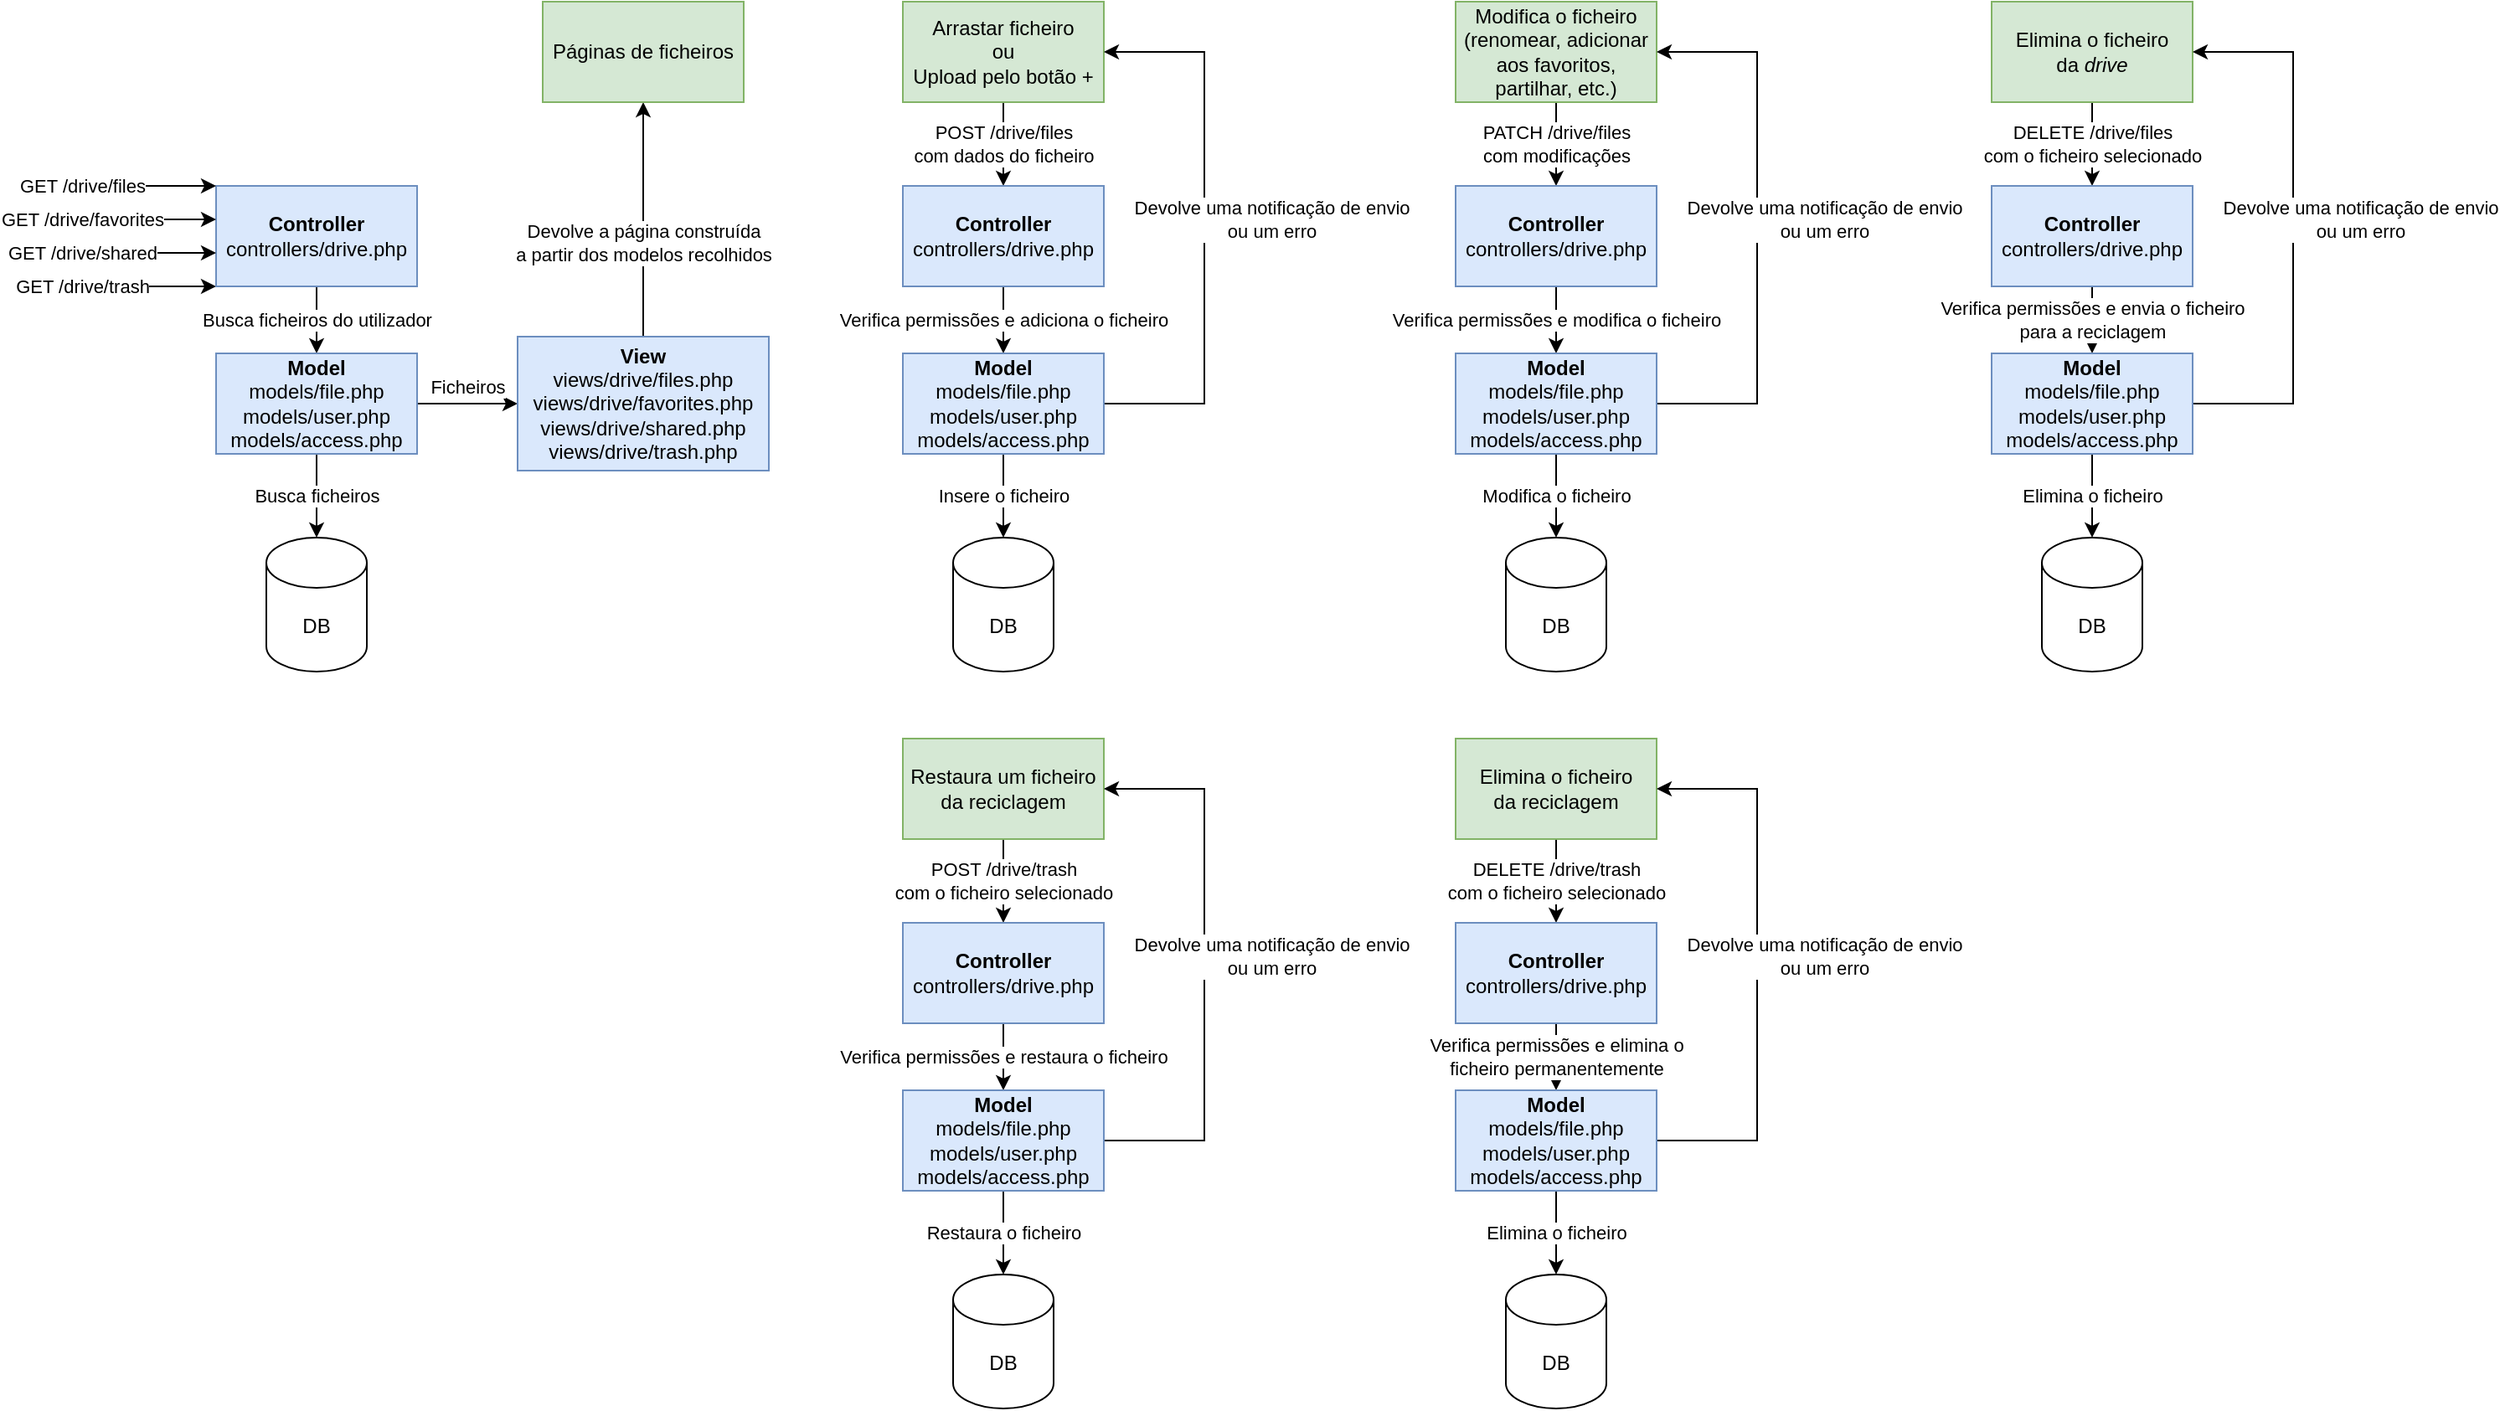 <mxfile version="16.2.2" type="device"><diagram id="f63h3hfk-DI_PFLd-nH0" name="Page-1"><mxGraphModel dx="2116" dy="1207" grid="1" gridSize="10" guides="1" tooltips="1" connect="1" arrows="1" fold="1" page="1" pageScale="1" pageWidth="1700" pageHeight="1100" math="0" shadow="0"><root><mxCell id="0"/><mxCell id="1" parent="0"/><mxCell id="7WD_b7WuQylbHmAeUIXa-3" value="GET /drive/trash" style="edgeStyle=orthogonalEdgeStyle;rounded=0;orthogonalLoop=1;jettySize=auto;html=1;exitX=0;exitY=1;exitDx=0;exitDy=0;startArrow=classic;startFill=1;endArrow=none;endFill=0;" parent="1" source="7WD_b7WuQylbHmAeUIXa-1" edge="1"><mxGeometry x="0.6" relative="1" as="geometry"><mxPoint x="140" y="360" as="targetPoint"/><Array as="points"><mxPoint x="220" y="360"/><mxPoint x="220" y="360"/></Array><mxPoint as="offset"/></mxGeometry></mxCell><mxCell id="7WD_b7WuQylbHmAeUIXa-8" value="Busca ficheiros do utilizador" style="edgeStyle=orthogonalEdgeStyle;rounded=0;orthogonalLoop=1;jettySize=auto;html=1;startArrow=none;startFill=0;endArrow=classic;endFill=1;" parent="1" source="7WD_b7WuQylbHmAeUIXa-1" target="7WD_b7WuQylbHmAeUIXa-7" edge="1"><mxGeometry relative="1" as="geometry"/></mxCell><mxCell id="7WD_b7WuQylbHmAeUIXa-1" value="&lt;div&gt;&lt;b&gt;Controller&lt;/b&gt;&lt;/div&gt;&lt;div&gt;controllers/drive.php&lt;br&gt;&lt;/div&gt;" style="rounded=0;whiteSpace=wrap;html=1;fillColor=#dae8fc;strokeColor=#6c8ebf;" parent="1" vertex="1"><mxGeometry x="240" y="300" width="120" height="60" as="geometry"/></mxCell><mxCell id="7WD_b7WuQylbHmAeUIXa-4" value="GET /drive/shared" style="edgeStyle=orthogonalEdgeStyle;rounded=0;orthogonalLoop=1;jettySize=auto;html=1;exitX=0;exitY=1;exitDx=0;exitDy=0;startArrow=classic;startFill=1;endArrow=none;endFill=0;" parent="1" edge="1"><mxGeometry x="0.6" relative="1" as="geometry"><mxPoint x="140" y="340" as="targetPoint"/><mxPoint x="240" y="340" as="sourcePoint"/><Array as="points"><mxPoint x="220" y="340"/><mxPoint x="220" y="340"/></Array><mxPoint as="offset"/></mxGeometry></mxCell><mxCell id="7WD_b7WuQylbHmAeUIXa-5" value="GET /drive/favorites" style="edgeStyle=orthogonalEdgeStyle;rounded=0;orthogonalLoop=1;jettySize=auto;html=1;exitX=0;exitY=1;exitDx=0;exitDy=0;startArrow=classic;startFill=1;endArrow=none;endFill=0;" parent="1" edge="1"><mxGeometry x="0.6" relative="1" as="geometry"><mxPoint x="140" y="320" as="targetPoint"/><mxPoint x="240" y="320" as="sourcePoint"/><Array as="points"><mxPoint x="220" y="320"/><mxPoint x="220" y="320"/></Array><mxPoint as="offset"/></mxGeometry></mxCell><mxCell id="7WD_b7WuQylbHmAeUIXa-6" value="GET /drive/files" style="edgeStyle=orthogonalEdgeStyle;rounded=0;orthogonalLoop=1;jettySize=auto;html=1;exitX=0;exitY=1;exitDx=0;exitDy=0;startArrow=classic;startFill=1;endArrow=none;endFill=0;" parent="1" edge="1"><mxGeometry x="0.6" relative="1" as="geometry"><mxPoint x="140" y="300" as="targetPoint"/><mxPoint x="240" y="300" as="sourcePoint"/><Array as="points"><mxPoint x="190" y="300"/><mxPoint x="190" y="300"/></Array><mxPoint as="offset"/></mxGeometry></mxCell><mxCell id="7WD_b7WuQylbHmAeUIXa-10" value="Ficheiros" style="edgeStyle=orthogonalEdgeStyle;rounded=0;orthogonalLoop=1;jettySize=auto;html=1;startArrow=none;startFill=0;endArrow=classic;endFill=1;" parent="1" source="7WD_b7WuQylbHmAeUIXa-7" target="7WD_b7WuQylbHmAeUIXa-9" edge="1"><mxGeometry y="10" relative="1" as="geometry"><mxPoint as="offset"/></mxGeometry></mxCell><mxCell id="7WD_b7WuQylbHmAeUIXa-16" value="&lt;div&gt;Busca ficheiros&lt;/div&gt;" style="edgeStyle=orthogonalEdgeStyle;rounded=0;orthogonalLoop=1;jettySize=auto;html=1;startArrow=none;startFill=0;endArrow=classic;endFill=1;" parent="1" source="7WD_b7WuQylbHmAeUIXa-7" target="7WD_b7WuQylbHmAeUIXa-14" edge="1"><mxGeometry relative="1" as="geometry"/></mxCell><mxCell id="7WD_b7WuQylbHmAeUIXa-7" value="&lt;div&gt;&lt;b&gt;Model&lt;/b&gt;&lt;br&gt;&lt;/div&gt;&lt;div&gt;models/file.php&lt;/div&gt;&lt;div&gt;models/user.php&lt;/div&gt;&lt;div&gt;models/access.php&lt;br&gt;&lt;/div&gt;" style="rounded=0;whiteSpace=wrap;html=1;fillColor=#dae8fc;strokeColor=#6c8ebf;" parent="1" vertex="1"><mxGeometry x="240" y="400" width="120" height="60" as="geometry"/></mxCell><mxCell id="7WD_b7WuQylbHmAeUIXa-12" style="edgeStyle=orthogonalEdgeStyle;rounded=0;orthogonalLoop=1;jettySize=auto;html=1;exitX=0.5;exitY=0;exitDx=0;exitDy=0;entryX=0.5;entryY=1;entryDx=0;entryDy=0;startArrow=none;startFill=0;endArrow=classic;endFill=1;" parent="1" source="7WD_b7WuQylbHmAeUIXa-9" target="7WD_b7WuQylbHmAeUIXa-11" edge="1"><mxGeometry relative="1" as="geometry"/></mxCell><mxCell id="7WD_b7WuQylbHmAeUIXa-13" value="&lt;div&gt;Devolve a página construída &lt;br&gt;&lt;/div&gt;&lt;div&gt;a partir dos modelos recolhidos&lt;/div&gt;" style="edgeLabel;html=1;align=center;verticalAlign=middle;resizable=0;points=[];" parent="7WD_b7WuQylbHmAeUIXa-12" vertex="1" connectable="0"><mxGeometry x="-0.2" y="1" relative="1" as="geometry"><mxPoint x="1" as="offset"/></mxGeometry></mxCell><mxCell id="7WD_b7WuQylbHmAeUIXa-9" value="&lt;div&gt;&lt;b&gt;View&lt;/b&gt;&lt;br&gt;&lt;/div&gt;&lt;div&gt;views/drive/files.php&lt;/div&gt;&lt;div&gt;views/drive/favorites.php&lt;/div&gt;&lt;div&gt;views/drive/shared.php&lt;/div&gt;&lt;div&gt;views/drive/trash.php&lt;/div&gt;" style="rounded=0;whiteSpace=wrap;html=1;fillColor=#dae8fc;strokeColor=#6c8ebf;" parent="1" vertex="1"><mxGeometry x="420" y="390" width="150" height="80" as="geometry"/></mxCell><mxCell id="7WD_b7WuQylbHmAeUIXa-11" value="Páginas de ficheiros" style="rounded=0;whiteSpace=wrap;html=1;fillColor=#d5e8d4;strokeColor=#82b366;" parent="1" vertex="1"><mxGeometry x="435" y="190" width="120" height="60" as="geometry"/></mxCell><mxCell id="7WD_b7WuQylbHmAeUIXa-14" value="DB" style="shape=cylinder3;whiteSpace=wrap;html=1;boundedLbl=1;backgroundOutline=1;size=15;" parent="1" vertex="1"><mxGeometry x="270" y="510" width="60" height="80" as="geometry"/></mxCell><mxCell id="7WD_b7WuQylbHmAeUIXa-19" value="&lt;div&gt;POST /drive/files&lt;/div&gt;&lt;div&gt;com dados do ficheiro&lt;br&gt;&lt;/div&gt;" style="edgeStyle=orthogonalEdgeStyle;rounded=0;orthogonalLoop=1;jettySize=auto;html=1;startArrow=none;startFill=0;endArrow=classic;endFill=1;" parent="1" source="7WD_b7WuQylbHmAeUIXa-17" target="7WD_b7WuQylbHmAeUIXa-18" edge="1"><mxGeometry relative="1" as="geometry"/></mxCell><mxCell id="7WD_b7WuQylbHmAeUIXa-17" value="&lt;div&gt;Arrastar ficheiro&lt;/div&gt;&lt;div&gt;ou&lt;/div&gt;&lt;div&gt;Upload pelo botão +&lt;br&gt;&lt;/div&gt;" style="rounded=0;whiteSpace=wrap;html=1;fillColor=#d5e8d4;strokeColor=#82b366;" parent="1" vertex="1"><mxGeometry x="650" y="190" width="120" height="60" as="geometry"/></mxCell><mxCell id="7WD_b7WuQylbHmAeUIXa-22" value="Verifica permissões e adiciona o ficheiro" style="edgeStyle=orthogonalEdgeStyle;rounded=0;orthogonalLoop=1;jettySize=auto;html=1;startArrow=none;startFill=0;endArrow=classic;endFill=1;" parent="1" source="7WD_b7WuQylbHmAeUIXa-18" target="7WD_b7WuQylbHmAeUIXa-20" edge="1"><mxGeometry relative="1" as="geometry"/></mxCell><mxCell id="7WD_b7WuQylbHmAeUIXa-18" value="&lt;div&gt;&lt;b&gt;Controller&lt;/b&gt;&lt;/div&gt;&lt;div&gt;controllers/drive.php&lt;br&gt;&lt;/div&gt;" style="rounded=0;whiteSpace=wrap;html=1;fillColor=#dae8fc;strokeColor=#6c8ebf;" parent="1" vertex="1"><mxGeometry x="650" y="300" width="120" height="60" as="geometry"/></mxCell><mxCell id="7WD_b7WuQylbHmAeUIXa-24" value="Insere o ficheiro" style="edgeStyle=orthogonalEdgeStyle;rounded=0;orthogonalLoop=1;jettySize=auto;html=1;startArrow=none;startFill=0;endArrow=classic;endFill=1;" parent="1" source="7WD_b7WuQylbHmAeUIXa-20" target="7WD_b7WuQylbHmAeUIXa-23" edge="1"><mxGeometry relative="1" as="geometry"/></mxCell><mxCell id="7WD_b7WuQylbHmAeUIXa-25" style="edgeStyle=orthogonalEdgeStyle;rounded=0;orthogonalLoop=1;jettySize=auto;html=1;startArrow=none;startFill=0;endArrow=classic;endFill=1;entryX=1;entryY=0.5;entryDx=0;entryDy=0;" parent="1" source="7WD_b7WuQylbHmAeUIXa-20" target="7WD_b7WuQylbHmAeUIXa-17" edge="1"><mxGeometry relative="1" as="geometry"><mxPoint x="860" y="220" as="targetPoint"/><Array as="points"><mxPoint x="830" y="430"/><mxPoint x="830" y="220"/></Array></mxGeometry></mxCell><mxCell id="7WD_b7WuQylbHmAeUIXa-26" value="&lt;div&gt;Devolve uma notificação de envio&lt;/div&gt;&lt;div&gt;ou um erro&lt;br&gt;&lt;/div&gt;" style="edgeLabel;html=1;align=center;verticalAlign=middle;resizable=0;points=[];" parent="7WD_b7WuQylbHmAeUIXa-25" vertex="1" connectable="0"><mxGeometry x="0.091" y="-3" relative="1" as="geometry"><mxPoint x="37" y="10" as="offset"/></mxGeometry></mxCell><mxCell id="7WD_b7WuQylbHmAeUIXa-20" value="&lt;div&gt;&lt;b&gt;Model&lt;/b&gt;&lt;br&gt;&lt;/div&gt;&lt;div&gt;models/file.php&lt;/div&gt;&lt;div&gt;models/user.php&lt;/div&gt;&lt;div&gt;models/access.php&lt;br&gt;&lt;/div&gt;" style="rounded=0;whiteSpace=wrap;html=1;fillColor=#dae8fc;strokeColor=#6c8ebf;" parent="1" vertex="1"><mxGeometry x="650" y="400" width="120" height="60" as="geometry"/></mxCell><mxCell id="7WD_b7WuQylbHmAeUIXa-23" value="DB" style="shape=cylinder3;whiteSpace=wrap;html=1;boundedLbl=1;backgroundOutline=1;size=15;" parent="1" vertex="1"><mxGeometry x="680" y="510" width="60" height="80" as="geometry"/></mxCell><mxCell id="7WD_b7WuQylbHmAeUIXa-27" value="&lt;div&gt;PATCH /drive/files&lt;/div&gt;&lt;div&gt;com modificações&lt;br&gt;&lt;/div&gt;" style="edgeStyle=orthogonalEdgeStyle;rounded=0;orthogonalLoop=1;jettySize=auto;html=1;startArrow=none;startFill=0;endArrow=classic;endFill=1;" parent="1" source="7WD_b7WuQylbHmAeUIXa-28" target="7WD_b7WuQylbHmAeUIXa-30" edge="1"><mxGeometry relative="1" as="geometry"/></mxCell><mxCell id="7WD_b7WuQylbHmAeUIXa-28" value="&lt;div&gt;Modifica o ficheiro&lt;/div&gt;&lt;div&gt;(renomear, adicionar aos favoritos, partilhar, etc.)&lt;br&gt;&lt;/div&gt;" style="rounded=0;whiteSpace=wrap;html=1;fillColor=#d5e8d4;strokeColor=#82b366;" parent="1" vertex="1"><mxGeometry x="980" y="190" width="120" height="60" as="geometry"/></mxCell><mxCell id="7WD_b7WuQylbHmAeUIXa-29" value="Verifica permissões e modifica o ficheiro" style="edgeStyle=orthogonalEdgeStyle;rounded=0;orthogonalLoop=1;jettySize=auto;html=1;startArrow=none;startFill=0;endArrow=classic;endFill=1;" parent="1" source="7WD_b7WuQylbHmAeUIXa-30" target="7WD_b7WuQylbHmAeUIXa-34" edge="1"><mxGeometry relative="1" as="geometry"/></mxCell><mxCell id="7WD_b7WuQylbHmAeUIXa-30" value="&lt;div&gt;&lt;b&gt;Controller&lt;/b&gt;&lt;/div&gt;&lt;div&gt;controllers/drive.php&lt;br&gt;&lt;/div&gt;" style="rounded=0;whiteSpace=wrap;html=1;fillColor=#dae8fc;strokeColor=#6c8ebf;" parent="1" vertex="1"><mxGeometry x="980" y="300" width="120" height="60" as="geometry"/></mxCell><mxCell id="7WD_b7WuQylbHmAeUIXa-31" value="Modifica o ficheiro" style="edgeStyle=orthogonalEdgeStyle;rounded=0;orthogonalLoop=1;jettySize=auto;html=1;startArrow=none;startFill=0;endArrow=classic;endFill=1;" parent="1" source="7WD_b7WuQylbHmAeUIXa-34" target="7WD_b7WuQylbHmAeUIXa-35" edge="1"><mxGeometry relative="1" as="geometry"/></mxCell><mxCell id="7WD_b7WuQylbHmAeUIXa-32" style="edgeStyle=orthogonalEdgeStyle;rounded=0;orthogonalLoop=1;jettySize=auto;html=1;startArrow=none;startFill=0;endArrow=classic;endFill=1;entryX=1;entryY=0.5;entryDx=0;entryDy=0;" parent="1" source="7WD_b7WuQylbHmAeUIXa-34" target="7WD_b7WuQylbHmAeUIXa-28" edge="1"><mxGeometry relative="1" as="geometry"><mxPoint x="1190" y="220" as="targetPoint"/><Array as="points"><mxPoint x="1160" y="430"/><mxPoint x="1160" y="220"/></Array></mxGeometry></mxCell><mxCell id="7WD_b7WuQylbHmAeUIXa-33" value="&lt;div&gt;Devolve uma notificação de envio&lt;/div&gt;&lt;div&gt;ou um erro&lt;br&gt;&lt;/div&gt;" style="edgeLabel;html=1;align=center;verticalAlign=middle;resizable=0;points=[];" parent="7WD_b7WuQylbHmAeUIXa-32" vertex="1" connectable="0"><mxGeometry x="0.091" y="-3" relative="1" as="geometry"><mxPoint x="37" y="10" as="offset"/></mxGeometry></mxCell><mxCell id="7WD_b7WuQylbHmAeUIXa-34" value="&lt;div&gt;&lt;b&gt;Model&lt;/b&gt;&lt;br&gt;&lt;/div&gt;&lt;div&gt;models/file.php&lt;/div&gt;&lt;div&gt;models/user.php&lt;/div&gt;&lt;div&gt;models/access.php&lt;br&gt;&lt;/div&gt;" style="rounded=0;whiteSpace=wrap;html=1;fillColor=#dae8fc;strokeColor=#6c8ebf;" parent="1" vertex="1"><mxGeometry x="980" y="400" width="120" height="60" as="geometry"/></mxCell><mxCell id="7WD_b7WuQylbHmAeUIXa-35" value="DB" style="shape=cylinder3;whiteSpace=wrap;html=1;boundedLbl=1;backgroundOutline=1;size=15;" parent="1" vertex="1"><mxGeometry x="1010" y="510" width="60" height="80" as="geometry"/></mxCell><mxCell id="7WD_b7WuQylbHmAeUIXa-36" value="&lt;div&gt;DELETE /drive/files&lt;/div&gt;&lt;div&gt;com o ficheiro selecionado&lt;br&gt;&lt;/div&gt;" style="edgeStyle=orthogonalEdgeStyle;rounded=0;orthogonalLoop=1;jettySize=auto;html=1;startArrow=none;startFill=0;endArrow=classic;endFill=1;" parent="1" source="7WD_b7WuQylbHmAeUIXa-37" target="7WD_b7WuQylbHmAeUIXa-39" edge="1"><mxGeometry relative="1" as="geometry"/></mxCell><mxCell id="7WD_b7WuQylbHmAeUIXa-37" value="&lt;div&gt;Elimina o ficheiro&lt;/div&gt;&lt;div&gt;da &lt;i&gt;drive&lt;/i&gt;&lt;br&gt;&lt;/div&gt;" style="rounded=0;whiteSpace=wrap;html=1;fillColor=#d5e8d4;strokeColor=#82b366;" parent="1" vertex="1"><mxGeometry x="1300" y="190" width="120" height="60" as="geometry"/></mxCell><mxCell id="7WD_b7WuQylbHmAeUIXa-38" value="&lt;div&gt;Verifica permissões e envia o ficheiro&lt;/div&gt;&lt;div&gt;para a reciclagem&lt;br&gt;&lt;/div&gt;" style="edgeStyle=orthogonalEdgeStyle;rounded=0;orthogonalLoop=1;jettySize=auto;html=1;startArrow=none;startFill=0;endArrow=classic;endFill=1;" parent="1" source="7WD_b7WuQylbHmAeUIXa-39" target="7WD_b7WuQylbHmAeUIXa-43" edge="1"><mxGeometry relative="1" as="geometry"/></mxCell><mxCell id="7WD_b7WuQylbHmAeUIXa-39" value="&lt;div&gt;&lt;b&gt;Controller&lt;/b&gt;&lt;/div&gt;&lt;div&gt;controllers/drive.php&lt;br&gt;&lt;/div&gt;" style="rounded=0;whiteSpace=wrap;html=1;fillColor=#dae8fc;strokeColor=#6c8ebf;" parent="1" vertex="1"><mxGeometry x="1300" y="300" width="120" height="60" as="geometry"/></mxCell><mxCell id="7WD_b7WuQylbHmAeUIXa-40" value="Elimina o ficheiro" style="edgeStyle=orthogonalEdgeStyle;rounded=0;orthogonalLoop=1;jettySize=auto;html=1;startArrow=none;startFill=0;endArrow=classic;endFill=1;" parent="1" source="7WD_b7WuQylbHmAeUIXa-43" target="7WD_b7WuQylbHmAeUIXa-44" edge="1"><mxGeometry relative="1" as="geometry"/></mxCell><mxCell id="7WD_b7WuQylbHmAeUIXa-41" style="edgeStyle=orthogonalEdgeStyle;rounded=0;orthogonalLoop=1;jettySize=auto;html=1;startArrow=none;startFill=0;endArrow=classic;endFill=1;entryX=1;entryY=0.5;entryDx=0;entryDy=0;" parent="1" source="7WD_b7WuQylbHmAeUIXa-43" target="7WD_b7WuQylbHmAeUIXa-37" edge="1"><mxGeometry relative="1" as="geometry"><mxPoint x="1510" y="220" as="targetPoint"/><Array as="points"><mxPoint x="1480" y="430"/><mxPoint x="1480" y="220"/></Array></mxGeometry></mxCell><mxCell id="7WD_b7WuQylbHmAeUIXa-42" value="&lt;div&gt;Devolve uma notificação de envio&lt;/div&gt;&lt;div&gt;ou um erro&lt;br&gt;&lt;/div&gt;" style="edgeLabel;html=1;align=center;verticalAlign=middle;resizable=0;points=[];" parent="7WD_b7WuQylbHmAeUIXa-41" vertex="1" connectable="0"><mxGeometry x="0.091" y="-3" relative="1" as="geometry"><mxPoint x="37" y="10" as="offset"/></mxGeometry></mxCell><mxCell id="7WD_b7WuQylbHmAeUIXa-43" value="&lt;div&gt;&lt;b&gt;Model&lt;/b&gt;&lt;br&gt;&lt;/div&gt;&lt;div&gt;models/file.php&lt;/div&gt;&lt;div&gt;models/user.php&lt;/div&gt;&lt;div&gt;models/access.php&lt;br&gt;&lt;/div&gt;" style="rounded=0;whiteSpace=wrap;html=1;fillColor=#dae8fc;strokeColor=#6c8ebf;" parent="1" vertex="1"><mxGeometry x="1300" y="400" width="120" height="60" as="geometry"/></mxCell><mxCell id="7WD_b7WuQylbHmAeUIXa-44" value="DB" style="shape=cylinder3;whiteSpace=wrap;html=1;boundedLbl=1;backgroundOutline=1;size=15;" parent="1" vertex="1"><mxGeometry x="1330" y="510" width="60" height="80" as="geometry"/></mxCell><mxCell id="7WD_b7WuQylbHmAeUIXa-45" value="&lt;div&gt;POST /drive/trash&lt;/div&gt;&lt;div&gt;com o ficheiro selecionado&lt;br&gt;&lt;/div&gt;" style="edgeStyle=orthogonalEdgeStyle;rounded=0;orthogonalLoop=1;jettySize=auto;html=1;startArrow=none;startFill=0;endArrow=classic;endFill=1;" parent="1" source="7WD_b7WuQylbHmAeUIXa-46" target="7WD_b7WuQylbHmAeUIXa-48" edge="1"><mxGeometry relative="1" as="geometry"/></mxCell><mxCell id="7WD_b7WuQylbHmAeUIXa-46" value="Restaura um ficheiro da reciclagem" style="rounded=0;whiteSpace=wrap;html=1;fillColor=#d5e8d4;strokeColor=#82b366;" parent="1" vertex="1"><mxGeometry x="650" y="630" width="120" height="60" as="geometry"/></mxCell><mxCell id="7WD_b7WuQylbHmAeUIXa-47" value="&lt;div&gt;Verifica permissões e restaura o ficheiro&lt;br&gt;&lt;/div&gt;" style="edgeStyle=orthogonalEdgeStyle;rounded=0;orthogonalLoop=1;jettySize=auto;html=1;startArrow=none;startFill=0;endArrow=classic;endFill=1;" parent="1" source="7WD_b7WuQylbHmAeUIXa-48" target="7WD_b7WuQylbHmAeUIXa-52" edge="1"><mxGeometry relative="1" as="geometry"/></mxCell><mxCell id="7WD_b7WuQylbHmAeUIXa-48" value="&lt;div&gt;&lt;b&gt;Controller&lt;/b&gt;&lt;/div&gt;&lt;div&gt;controllers/drive.php&lt;br&gt;&lt;/div&gt;" style="rounded=0;whiteSpace=wrap;html=1;fillColor=#dae8fc;strokeColor=#6c8ebf;" parent="1" vertex="1"><mxGeometry x="650" y="740" width="120" height="60" as="geometry"/></mxCell><mxCell id="7WD_b7WuQylbHmAeUIXa-49" value="Restaura o ficheiro" style="edgeStyle=orthogonalEdgeStyle;rounded=0;orthogonalLoop=1;jettySize=auto;html=1;startArrow=none;startFill=0;endArrow=classic;endFill=1;" parent="1" source="7WD_b7WuQylbHmAeUIXa-52" target="7WD_b7WuQylbHmAeUIXa-53" edge="1"><mxGeometry relative="1" as="geometry"/></mxCell><mxCell id="7WD_b7WuQylbHmAeUIXa-50" style="edgeStyle=orthogonalEdgeStyle;rounded=0;orthogonalLoop=1;jettySize=auto;html=1;startArrow=none;startFill=0;endArrow=classic;endFill=1;entryX=1;entryY=0.5;entryDx=0;entryDy=0;" parent="1" source="7WD_b7WuQylbHmAeUIXa-52" target="7WD_b7WuQylbHmAeUIXa-46" edge="1"><mxGeometry relative="1" as="geometry"><mxPoint x="860" y="660" as="targetPoint"/><Array as="points"><mxPoint x="830" y="870"/><mxPoint x="830" y="660"/></Array></mxGeometry></mxCell><mxCell id="7WD_b7WuQylbHmAeUIXa-51" value="&lt;div&gt;Devolve uma notificação de envio&lt;/div&gt;&lt;div&gt;ou um erro&lt;br&gt;&lt;/div&gt;" style="edgeLabel;html=1;align=center;verticalAlign=middle;resizable=0;points=[];" parent="7WD_b7WuQylbHmAeUIXa-50" vertex="1" connectable="0"><mxGeometry x="0.091" y="-3" relative="1" as="geometry"><mxPoint x="37" y="10" as="offset"/></mxGeometry></mxCell><mxCell id="7WD_b7WuQylbHmAeUIXa-52" value="&lt;div&gt;&lt;b&gt;Model&lt;/b&gt;&lt;br&gt;&lt;/div&gt;&lt;div&gt;models/file.php&lt;/div&gt;&lt;div&gt;models/user.php&lt;/div&gt;&lt;div&gt;models/access.php&lt;br&gt;&lt;/div&gt;" style="rounded=0;whiteSpace=wrap;html=1;fillColor=#dae8fc;strokeColor=#6c8ebf;" parent="1" vertex="1"><mxGeometry x="650" y="840" width="120" height="60" as="geometry"/></mxCell><mxCell id="7WD_b7WuQylbHmAeUIXa-53" value="DB" style="shape=cylinder3;whiteSpace=wrap;html=1;boundedLbl=1;backgroundOutline=1;size=15;" parent="1" vertex="1"><mxGeometry x="680" y="950" width="60" height="80" as="geometry"/></mxCell><mxCell id="7WD_b7WuQylbHmAeUIXa-54" value="&lt;div&gt;DELETE /drive/trash&lt;/div&gt;&lt;div&gt;com o ficheiro selecionado&lt;br&gt;&lt;/div&gt;" style="edgeStyle=orthogonalEdgeStyle;rounded=0;orthogonalLoop=1;jettySize=auto;html=1;startArrow=none;startFill=0;endArrow=classic;endFill=1;" parent="1" source="7WD_b7WuQylbHmAeUIXa-55" target="7WD_b7WuQylbHmAeUIXa-57" edge="1"><mxGeometry relative="1" as="geometry"/></mxCell><mxCell id="7WD_b7WuQylbHmAeUIXa-55" value="&lt;div&gt;Elimina o ficheiro&lt;/div&gt;&lt;div&gt;da reciclagem&lt;br&gt;&lt;/div&gt;" style="rounded=0;whiteSpace=wrap;html=1;fillColor=#d5e8d4;strokeColor=#82b366;" parent="1" vertex="1"><mxGeometry x="980" y="630" width="120" height="60" as="geometry"/></mxCell><mxCell id="7WD_b7WuQylbHmAeUIXa-56" value="&lt;div&gt;Verifica permissões e elimina o&lt;/div&gt;&lt;div&gt;ficheiro permanentemente&lt;br&gt;&lt;/div&gt;" style="edgeStyle=orthogonalEdgeStyle;rounded=0;orthogonalLoop=1;jettySize=auto;html=1;startArrow=none;startFill=0;endArrow=classic;endFill=1;" parent="1" source="7WD_b7WuQylbHmAeUIXa-57" target="7WD_b7WuQylbHmAeUIXa-61" edge="1"><mxGeometry relative="1" as="geometry"/></mxCell><mxCell id="7WD_b7WuQylbHmAeUIXa-57" value="&lt;div&gt;&lt;b&gt;Controller&lt;/b&gt;&lt;/div&gt;&lt;div&gt;controllers/drive.php&lt;br&gt;&lt;/div&gt;" style="rounded=0;whiteSpace=wrap;html=1;fillColor=#dae8fc;strokeColor=#6c8ebf;" parent="1" vertex="1"><mxGeometry x="980" y="740" width="120" height="60" as="geometry"/></mxCell><mxCell id="7WD_b7WuQylbHmAeUIXa-58" value="Elimina o ficheiro" style="edgeStyle=orthogonalEdgeStyle;rounded=0;orthogonalLoop=1;jettySize=auto;html=1;startArrow=none;startFill=0;endArrow=classic;endFill=1;" parent="1" source="7WD_b7WuQylbHmAeUIXa-61" target="7WD_b7WuQylbHmAeUIXa-62" edge="1"><mxGeometry relative="1" as="geometry"/></mxCell><mxCell id="7WD_b7WuQylbHmAeUIXa-59" style="edgeStyle=orthogonalEdgeStyle;rounded=0;orthogonalLoop=1;jettySize=auto;html=1;startArrow=none;startFill=0;endArrow=classic;endFill=1;entryX=1;entryY=0.5;entryDx=0;entryDy=0;" parent="1" source="7WD_b7WuQylbHmAeUIXa-61" target="7WD_b7WuQylbHmAeUIXa-55" edge="1"><mxGeometry relative="1" as="geometry"><mxPoint x="1190" y="660" as="targetPoint"/><Array as="points"><mxPoint x="1160" y="870"/><mxPoint x="1160" y="660"/></Array></mxGeometry></mxCell><mxCell id="7WD_b7WuQylbHmAeUIXa-60" value="&lt;div&gt;Devolve uma notificação de envio&lt;/div&gt;&lt;div&gt;ou um erro&lt;br&gt;&lt;/div&gt;" style="edgeLabel;html=1;align=center;verticalAlign=middle;resizable=0;points=[];" parent="7WD_b7WuQylbHmAeUIXa-59" vertex="1" connectable="0"><mxGeometry x="0.091" y="-3" relative="1" as="geometry"><mxPoint x="37" y="10" as="offset"/></mxGeometry></mxCell><mxCell id="7WD_b7WuQylbHmAeUIXa-61" value="&lt;div&gt;&lt;b&gt;Model&lt;/b&gt;&lt;br&gt;&lt;/div&gt;&lt;div&gt;models/file.php&lt;/div&gt;&lt;div&gt;models/user.php&lt;/div&gt;&lt;div&gt;models/access.php&lt;br&gt;&lt;/div&gt;" style="rounded=0;whiteSpace=wrap;html=1;fillColor=#dae8fc;strokeColor=#6c8ebf;" parent="1" vertex="1"><mxGeometry x="980" y="840" width="120" height="60" as="geometry"/></mxCell><mxCell id="7WD_b7WuQylbHmAeUIXa-62" value="DB" style="shape=cylinder3;whiteSpace=wrap;html=1;boundedLbl=1;backgroundOutline=1;size=15;" parent="1" vertex="1"><mxGeometry x="1010" y="950" width="60" height="80" as="geometry"/></mxCell></root></mxGraphModel></diagram></mxfile>